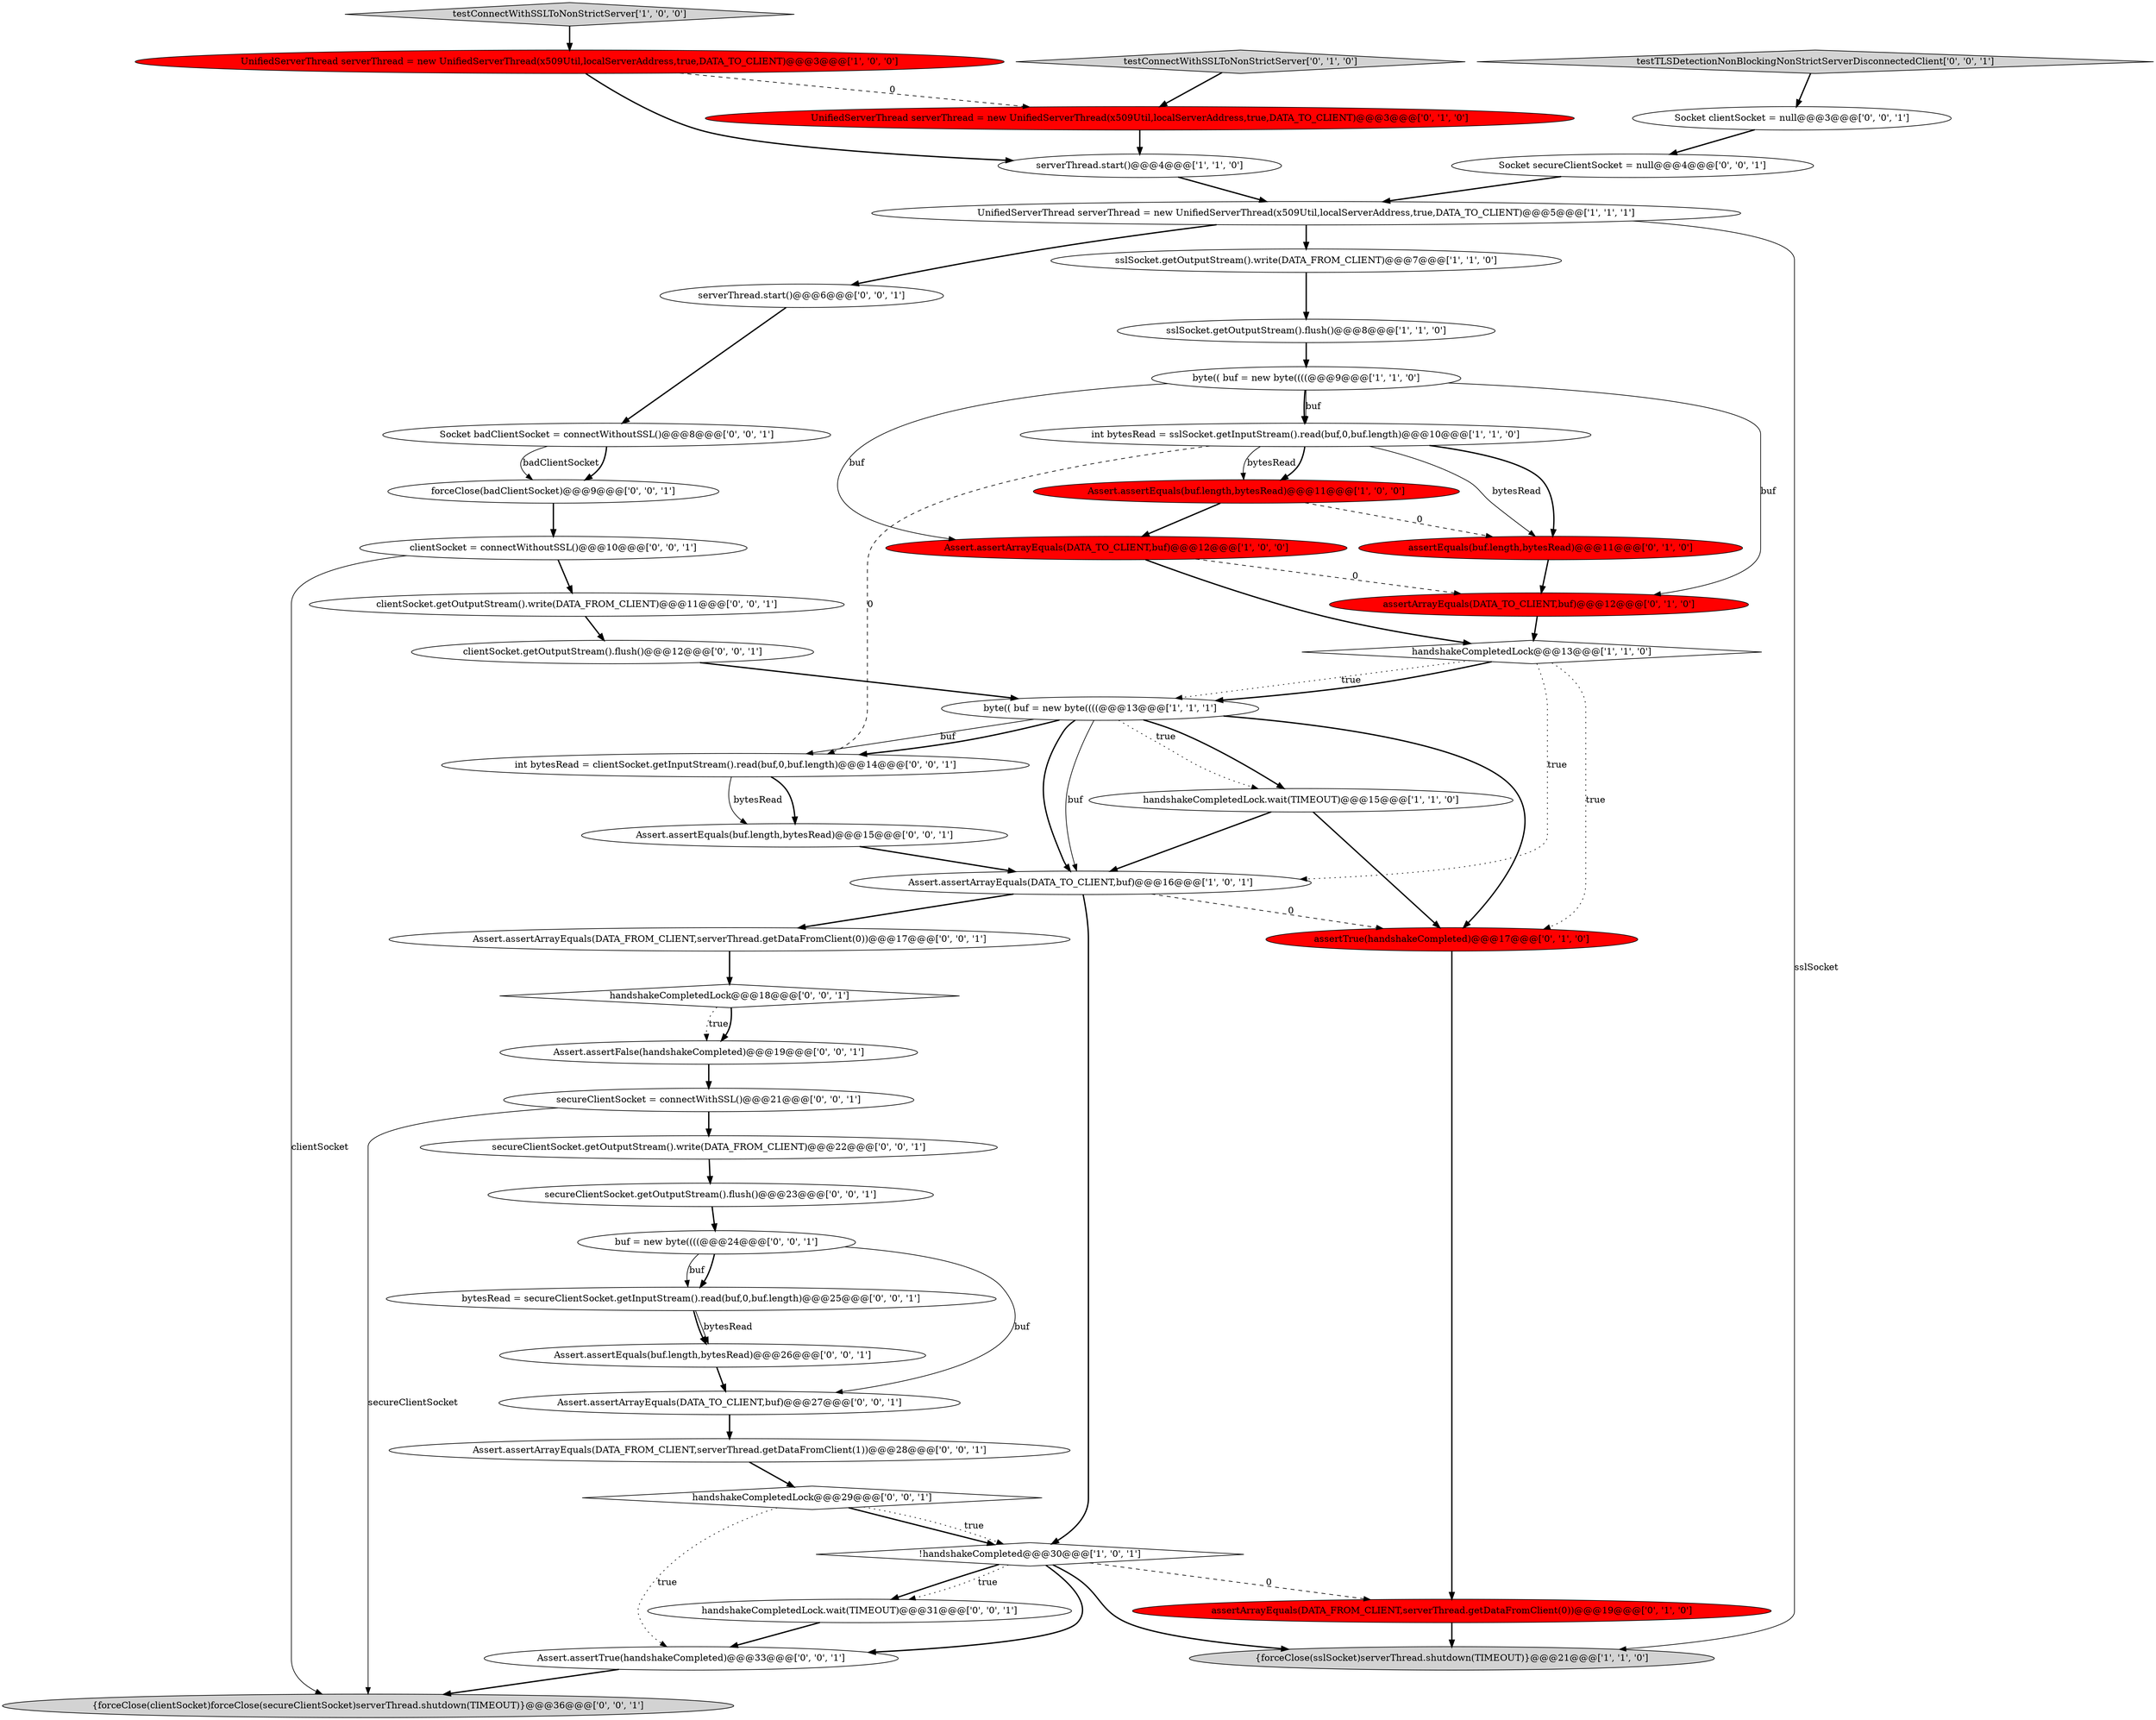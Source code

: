 digraph {
25 [style = filled, label = "Assert.assertArrayEquals(DATA_FROM_CLIENT,serverThread.getDataFromClient(1))@@@28@@@['0', '0', '1']", fillcolor = white, shape = ellipse image = "AAA0AAABBB3BBB"];
14 [style = filled, label = "sslSocket.getOutputStream().flush()@@@8@@@['1', '1', '0']", fillcolor = white, shape = ellipse image = "AAA0AAABBB1BBB"];
18 [style = filled, label = "testConnectWithSSLToNonStrictServer['0', '1', '0']", fillcolor = lightgray, shape = diamond image = "AAA0AAABBB2BBB"];
7 [style = filled, label = "Assert.assertArrayEquals(DATA_TO_CLIENT,buf)@@@16@@@['1', '0', '1']", fillcolor = white, shape = ellipse image = "AAA0AAABBB1BBB"];
24 [style = filled, label = "handshakeCompletedLock@@@18@@@['0', '0', '1']", fillcolor = white, shape = diamond image = "AAA0AAABBB3BBB"];
27 [style = filled, label = "Assert.assertFalse(handshakeCompleted)@@@19@@@['0', '0', '1']", fillcolor = white, shape = ellipse image = "AAA0AAABBB3BBB"];
42 [style = filled, label = "Assert.assertEquals(buf.length,bytesRead)@@@26@@@['0', '0', '1']", fillcolor = white, shape = ellipse image = "AAA0AAABBB3BBB"];
26 [style = filled, label = "handshakeCompletedLock@@@29@@@['0', '0', '1']", fillcolor = white, shape = diamond image = "AAA0AAABBB3BBB"];
11 [style = filled, label = "!handshakeCompleted@@@30@@@['1', '0', '1']", fillcolor = white, shape = diamond image = "AAA0AAABBB1BBB"];
2 [style = filled, label = "Assert.assertArrayEquals(DATA_TO_CLIENT,buf)@@@12@@@['1', '0', '0']", fillcolor = red, shape = ellipse image = "AAA1AAABBB1BBB"];
39 [style = filled, label = "Assert.assertArrayEquals(DATA_FROM_CLIENT,serverThread.getDataFromClient(0))@@@17@@@['0', '0', '1']", fillcolor = white, shape = ellipse image = "AAA0AAABBB3BBB"];
16 [style = filled, label = "assertTrue(handshakeCompleted)@@@17@@@['0', '1', '0']", fillcolor = red, shape = ellipse image = "AAA1AAABBB2BBB"];
38 [style = filled, label = "secureClientSocket.getOutputStream().write(DATA_FROM_CLIENT)@@@22@@@['0', '0', '1']", fillcolor = white, shape = ellipse image = "AAA0AAABBB3BBB"];
3 [style = filled, label = "handshakeCompletedLock.wait(TIMEOUT)@@@15@@@['1', '1', '0']", fillcolor = white, shape = ellipse image = "AAA0AAABBB1BBB"];
40 [style = filled, label = "Socket clientSocket = null@@@3@@@['0', '0', '1']", fillcolor = white, shape = ellipse image = "AAA0AAABBB3BBB"];
13 [style = filled, label = "int bytesRead = sslSocket.getInputStream().read(buf,0,buf.length)@@@10@@@['1', '1', '0']", fillcolor = white, shape = ellipse image = "AAA0AAABBB1BBB"];
20 [style = filled, label = "assertEquals(buf.length,bytesRead)@@@11@@@['0', '1', '0']", fillcolor = red, shape = ellipse image = "AAA1AAABBB2BBB"];
29 [style = filled, label = "clientSocket.getOutputStream().flush()@@@12@@@['0', '0', '1']", fillcolor = white, shape = ellipse image = "AAA0AAABBB3BBB"];
43 [style = filled, label = "handshakeCompletedLock.wait(TIMEOUT)@@@31@@@['0', '0', '1']", fillcolor = white, shape = ellipse image = "AAA0AAABBB3BBB"];
31 [style = filled, label = "serverThread.start()@@@6@@@['0', '0', '1']", fillcolor = white, shape = ellipse image = "AAA0AAABBB3BBB"];
22 [style = filled, label = "clientSocket = connectWithoutSSL()@@@10@@@['0', '0', '1']", fillcolor = white, shape = ellipse image = "AAA0AAABBB3BBB"];
19 [style = filled, label = "assertArrayEquals(DATA_FROM_CLIENT,serverThread.getDataFromClient(0))@@@19@@@['0', '1', '0']", fillcolor = red, shape = ellipse image = "AAA1AAABBB2BBB"];
45 [style = filled, label = "secureClientSocket.getOutputStream().flush()@@@23@@@['0', '0', '1']", fillcolor = white, shape = ellipse image = "AAA0AAABBB3BBB"];
15 [style = filled, label = "Assert.assertEquals(buf.length,bytesRead)@@@11@@@['1', '0', '0']", fillcolor = red, shape = ellipse image = "AAA1AAABBB1BBB"];
34 [style = filled, label = "bytesRead = secureClientSocket.getInputStream().read(buf,0,buf.length)@@@25@@@['0', '0', '1']", fillcolor = white, shape = ellipse image = "AAA0AAABBB3BBB"];
12 [style = filled, label = "serverThread.start()@@@4@@@['1', '1', '0']", fillcolor = white, shape = ellipse image = "AAA0AAABBB1BBB"];
8 [style = filled, label = "byte(( buf = new byte((((@@@13@@@['1', '1', '1']", fillcolor = white, shape = ellipse image = "AAA0AAABBB1BBB"];
47 [style = filled, label = "testTLSDetectionNonBlockingNonStrictServerDisconnectedClient['0', '0', '1']", fillcolor = lightgray, shape = diamond image = "AAA0AAABBB3BBB"];
6 [style = filled, label = "UnifiedServerThread serverThread = new UnifiedServerThread(x509Util,localServerAddress,true,DATA_TO_CLIENT)@@@3@@@['1', '0', '0']", fillcolor = red, shape = ellipse image = "AAA1AAABBB1BBB"];
4 [style = filled, label = "sslSocket.getOutputStream().write(DATA_FROM_CLIENT)@@@7@@@['1', '1', '0']", fillcolor = white, shape = ellipse image = "AAA0AAABBB1BBB"];
0 [style = filled, label = "UnifiedServerThread serverThread = new UnifiedServerThread(x509Util,localServerAddress,true,DATA_TO_CLIENT)@@@5@@@['1', '1', '1']", fillcolor = white, shape = ellipse image = "AAA0AAABBB1BBB"];
28 [style = filled, label = "Assert.assertEquals(buf.length,bytesRead)@@@15@@@['0', '0', '1']", fillcolor = white, shape = ellipse image = "AAA0AAABBB3BBB"];
21 [style = filled, label = "assertArrayEquals(DATA_TO_CLIENT,buf)@@@12@@@['0', '1', '0']", fillcolor = red, shape = ellipse image = "AAA1AAABBB2BBB"];
23 [style = filled, label = "clientSocket.getOutputStream().write(DATA_FROM_CLIENT)@@@11@@@['0', '0', '1']", fillcolor = white, shape = ellipse image = "AAA0AAABBB3BBB"];
33 [style = filled, label = "Assert.assertArrayEquals(DATA_TO_CLIENT,buf)@@@27@@@['0', '0', '1']", fillcolor = white, shape = ellipse image = "AAA0AAABBB3BBB"];
44 [style = filled, label = "int bytesRead = clientSocket.getInputStream().read(buf,0,buf.length)@@@14@@@['0', '0', '1']", fillcolor = white, shape = ellipse image = "AAA0AAABBB3BBB"];
1 [style = filled, label = "byte(( buf = new byte((((@@@9@@@['1', '1', '0']", fillcolor = white, shape = ellipse image = "AAA0AAABBB1BBB"];
5 [style = filled, label = "testConnectWithSSLToNonStrictServer['1', '0', '0']", fillcolor = lightgray, shape = diamond image = "AAA0AAABBB1BBB"];
10 [style = filled, label = "handshakeCompletedLock@@@13@@@['1', '1', '0']", fillcolor = white, shape = diamond image = "AAA0AAABBB1BBB"];
30 [style = filled, label = "forceClose(badClientSocket)@@@9@@@['0', '0', '1']", fillcolor = white, shape = ellipse image = "AAA0AAABBB3BBB"];
37 [style = filled, label = "Socket badClientSocket = connectWithoutSSL()@@@8@@@['0', '0', '1']", fillcolor = white, shape = ellipse image = "AAA0AAABBB3BBB"];
41 [style = filled, label = "secureClientSocket = connectWithSSL()@@@21@@@['0', '0', '1']", fillcolor = white, shape = ellipse image = "AAA0AAABBB3BBB"];
35 [style = filled, label = "{forceClose(clientSocket)forceClose(secureClientSocket)serverThread.shutdown(TIMEOUT)}@@@36@@@['0', '0', '1']", fillcolor = lightgray, shape = ellipse image = "AAA0AAABBB3BBB"];
32 [style = filled, label = "buf = new byte((((@@@24@@@['0', '0', '1']", fillcolor = white, shape = ellipse image = "AAA0AAABBB3BBB"];
36 [style = filled, label = "Socket secureClientSocket = null@@@4@@@['0', '0', '1']", fillcolor = white, shape = ellipse image = "AAA0AAABBB3BBB"];
46 [style = filled, label = "Assert.assertTrue(handshakeCompleted)@@@33@@@['0', '0', '1']", fillcolor = white, shape = ellipse image = "AAA0AAABBB3BBB"];
17 [style = filled, label = "UnifiedServerThread serverThread = new UnifiedServerThread(x509Util,localServerAddress,true,DATA_TO_CLIENT)@@@3@@@['0', '1', '0']", fillcolor = red, shape = ellipse image = "AAA1AAABBB2BBB"];
9 [style = filled, label = "{forceClose(sslSocket)serverThread.shutdown(TIMEOUT)}@@@21@@@['1', '1', '0']", fillcolor = lightgray, shape = ellipse image = "AAA0AAABBB1BBB"];
8->16 [style = bold, label=""];
21->10 [style = bold, label=""];
31->37 [style = bold, label=""];
29->8 [style = bold, label=""];
4->14 [style = bold, label=""];
15->2 [style = bold, label=""];
7->11 [style = bold, label=""];
30->22 [style = bold, label=""];
0->9 [style = solid, label="sslSocket"];
1->21 [style = solid, label="buf"];
37->30 [style = solid, label="badClientSocket"];
8->44 [style = solid, label="buf"];
41->35 [style = solid, label="secureClientSocket"];
24->27 [style = dotted, label="true"];
15->20 [style = dashed, label="0"];
47->40 [style = bold, label=""];
7->16 [style = dashed, label="0"];
37->30 [style = bold, label=""];
8->3 [style = bold, label=""];
28->7 [style = bold, label=""];
18->17 [style = bold, label=""];
45->32 [style = bold, label=""];
32->33 [style = solid, label="buf"];
42->33 [style = bold, label=""];
39->24 [style = bold, label=""];
34->42 [style = solid, label="bytesRead"];
38->45 [style = bold, label=""];
10->8 [style = dotted, label="true"];
34->42 [style = bold, label=""];
32->34 [style = bold, label=""];
11->43 [style = bold, label=""];
11->46 [style = bold, label=""];
3->16 [style = bold, label=""];
13->20 [style = solid, label="bytesRead"];
16->19 [style = bold, label=""];
2->10 [style = bold, label=""];
11->9 [style = bold, label=""];
12->0 [style = bold, label=""];
22->23 [style = bold, label=""];
1->13 [style = bold, label=""];
8->44 [style = bold, label=""];
26->11 [style = bold, label=""];
43->46 [style = bold, label=""];
14->1 [style = bold, label=""];
8->7 [style = bold, label=""];
13->15 [style = solid, label="bytesRead"];
8->3 [style = dotted, label="true"];
26->46 [style = dotted, label="true"];
20->21 [style = bold, label=""];
23->29 [style = bold, label=""];
13->44 [style = dashed, label="0"];
17->12 [style = bold, label=""];
36->0 [style = bold, label=""];
11->19 [style = dashed, label="0"];
5->6 [style = bold, label=""];
10->8 [style = bold, label=""];
3->7 [style = bold, label=""];
19->9 [style = bold, label=""];
0->4 [style = bold, label=""];
40->36 [style = bold, label=""];
7->39 [style = bold, label=""];
33->25 [style = bold, label=""];
44->28 [style = bold, label=""];
1->13 [style = solid, label="buf"];
11->43 [style = dotted, label="true"];
2->21 [style = dashed, label="0"];
27->41 [style = bold, label=""];
25->26 [style = bold, label=""];
46->35 [style = bold, label=""];
44->28 [style = solid, label="bytesRead"];
10->7 [style = dotted, label="true"];
1->2 [style = solid, label="buf"];
41->38 [style = bold, label=""];
8->7 [style = solid, label="buf"];
32->34 [style = solid, label="buf"];
13->15 [style = bold, label=""];
26->11 [style = dotted, label="true"];
6->17 [style = dashed, label="0"];
10->16 [style = dotted, label="true"];
24->27 [style = bold, label=""];
22->35 [style = solid, label="clientSocket"];
0->31 [style = bold, label=""];
13->20 [style = bold, label=""];
6->12 [style = bold, label=""];
}
